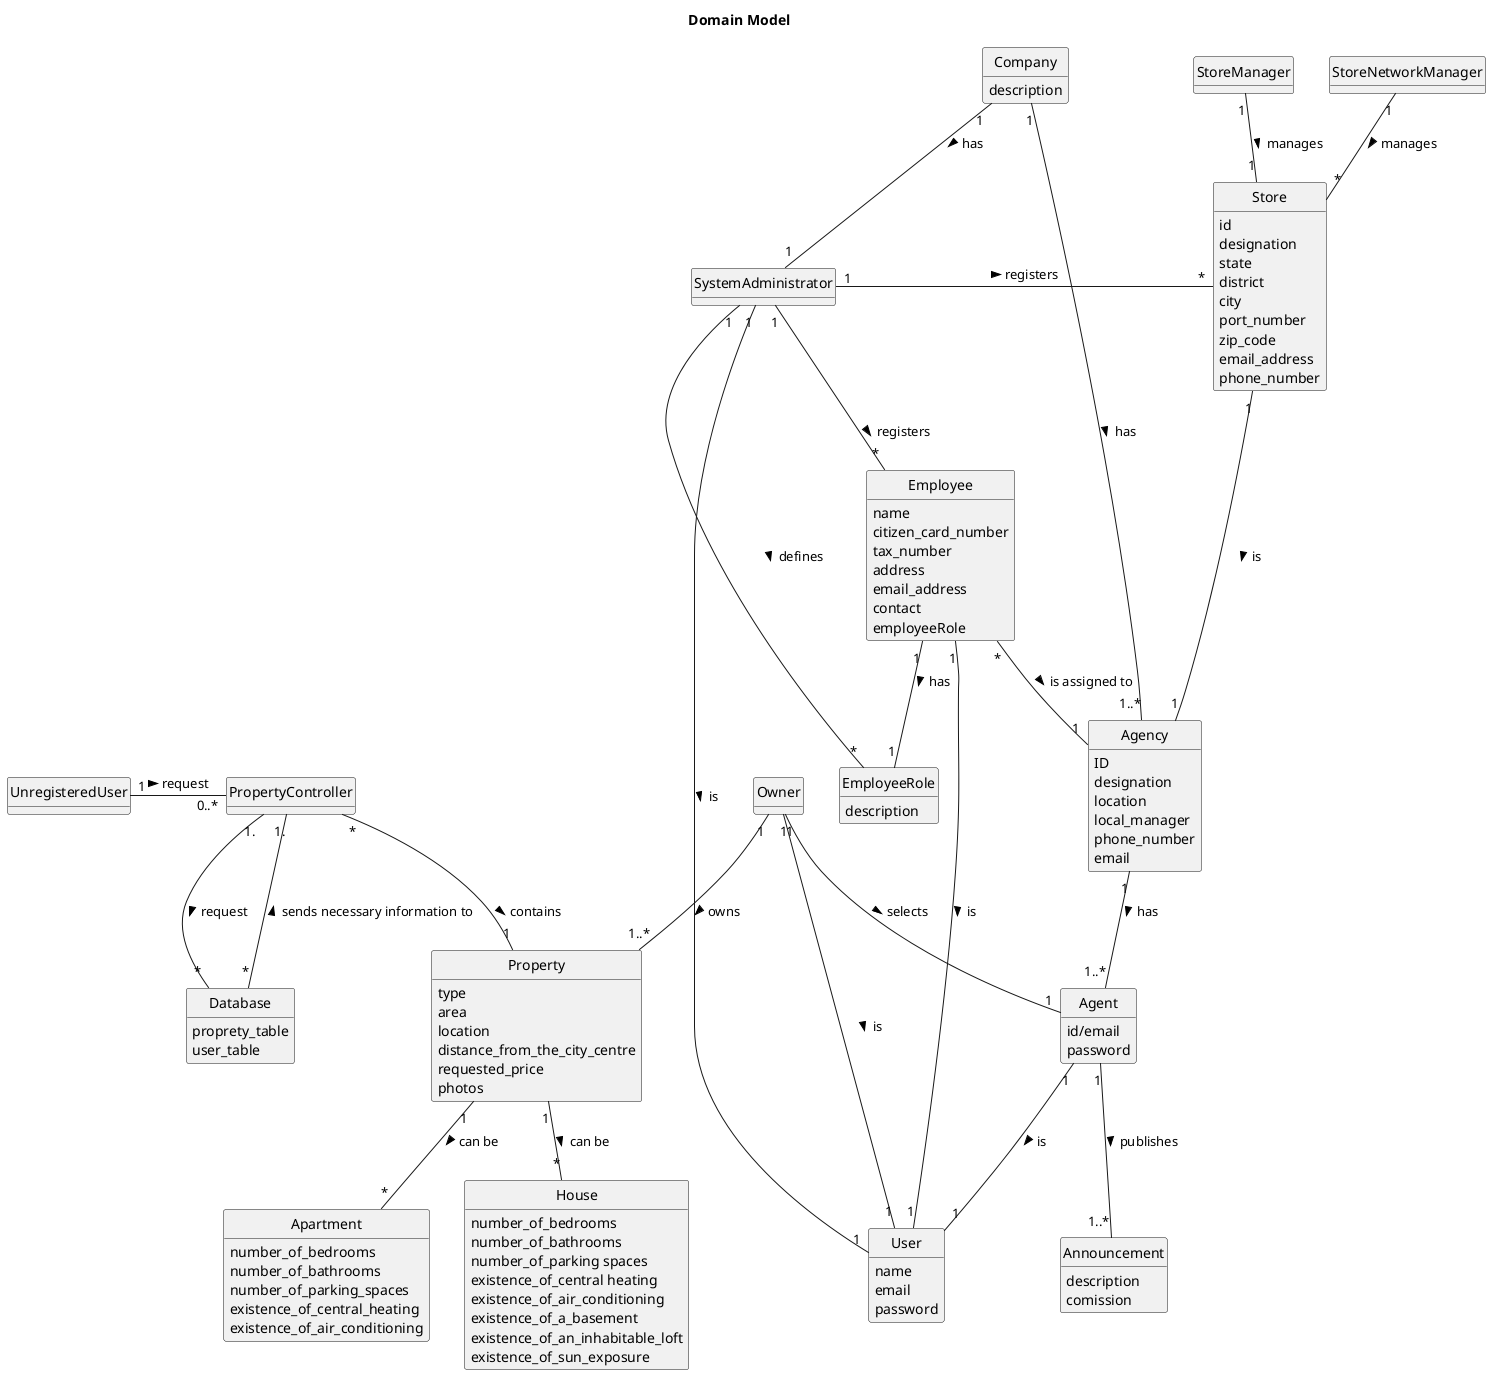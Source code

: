 @startuml
skinparam monochrome true
skinparam packageStyle rectangle
skinparam shadowing false
'skinparam linetype ortho
'left to right direction
skinparam classAttributeIconSize 0
hide circle
hide methods

title Domain Model


class Employee{
name
citizen_card_number
tax_number
address
email_address
contact
employeeRole
}
class Agent{
id/email
password
}

class SystemAdministrator{
}

class EmployeeRole{
description
}

class Company{
description
}

class Agency{
ID
designation
location
local_manager
phone_number
email
}

class User{
name
email
password
}

class Store {
    id
    designation
    state
    district
    city
    port_number
    zip_code
    email_address
    phone_number
}

class Property {
    type
    area
    location
    distance_from_the_city_centre
    requested_price
    photos
    }

class Announcement {
        description
        comission
      }

class Apartment{
    number_of_bedrooms
    number_of_bathrooms
    number_of_parking_spaces
    existence_of_central_heating
    existence_of_air_conditioning
}

class House{
    number_of_bedrooms
    number_of_bathrooms
    number_of_parking spaces
    existence_of_central heating
    existence_of_air_conditioning
    existence_of_a_basement
    existence_of_an_inhabitable_loft
    existence_of_sun_exposure
}

class Database {
    proprety_table
    user_table
}

UnregisteredUser "1" - "0..*" PropertyController : request >
PropertyController "1." -- "*" Database : request >
PropertyController "1." -- "*" Database : sends necessary information to <
PropertyController "*" -- "1"  Property : contains >
Agent "1" -- "1..*" Announcement : publishes >
Agency "1" -- "1..*" Agent : has >
SystemAdministrator "1" -- "*" Employee : registers >
Employee "*" -- "1" Agency : is assigned to >
Employee "1" -- "1" EmployeeRole :  has >
SystemAdministrator "1" -- "*" EmployeeRole : defines >
Owner "1" -- "1..*" Property : owns >
Property "1" -- "*" House :  can be >
Property "1" -- "*" Apartment :  can be >
Owner "1" -- "1" Agent : selects >
SystemAdministrator "1" - "*" Store : registers >
StoreManager "1" -- "1" Store : manages >
StoreNetworkManager "1" -- "*" Store : manages >
Store "1" -- "1" Agency : is >
Company "1" -- "1..*" Agency : has >
Company "1" -- "1" SystemAdministrator : has >
SystemAdministrator "1" -- "1" User : is >
Employee "1" -- "1" User : is >
Agent "1" -- "1" User : is >
Owner "1" -- "1" User : is >

@enduml